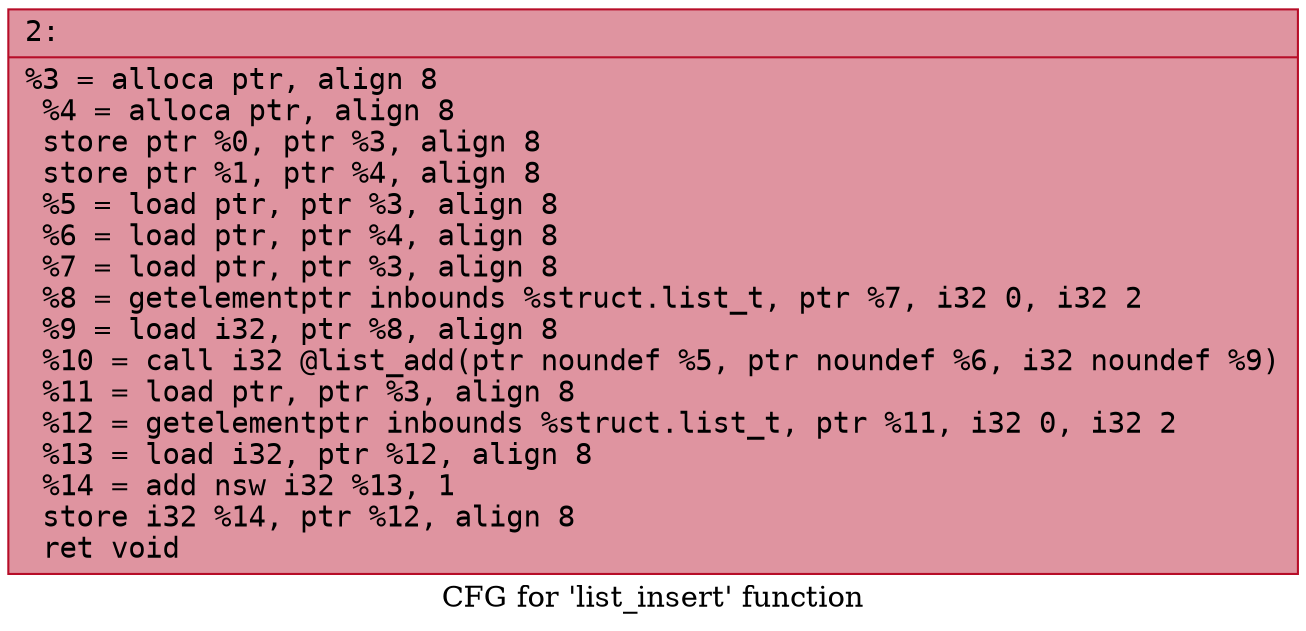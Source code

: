 digraph "CFG for 'list_insert' function" {
	label="CFG for 'list_insert' function";

	Node0x600001c76850 [shape=record,color="#b70d28ff", style=filled, fillcolor="#b70d2870" fontname="Courier",label="{2:\l|  %3 = alloca ptr, align 8\l  %4 = alloca ptr, align 8\l  store ptr %0, ptr %3, align 8\l  store ptr %1, ptr %4, align 8\l  %5 = load ptr, ptr %3, align 8\l  %6 = load ptr, ptr %4, align 8\l  %7 = load ptr, ptr %3, align 8\l  %8 = getelementptr inbounds %struct.list_t, ptr %7, i32 0, i32 2\l  %9 = load i32, ptr %8, align 8\l  %10 = call i32 @list_add(ptr noundef %5, ptr noundef %6, i32 noundef %9)\l  %11 = load ptr, ptr %3, align 8\l  %12 = getelementptr inbounds %struct.list_t, ptr %11, i32 0, i32 2\l  %13 = load i32, ptr %12, align 8\l  %14 = add nsw i32 %13, 1\l  store i32 %14, ptr %12, align 8\l  ret void\l}"];
}
